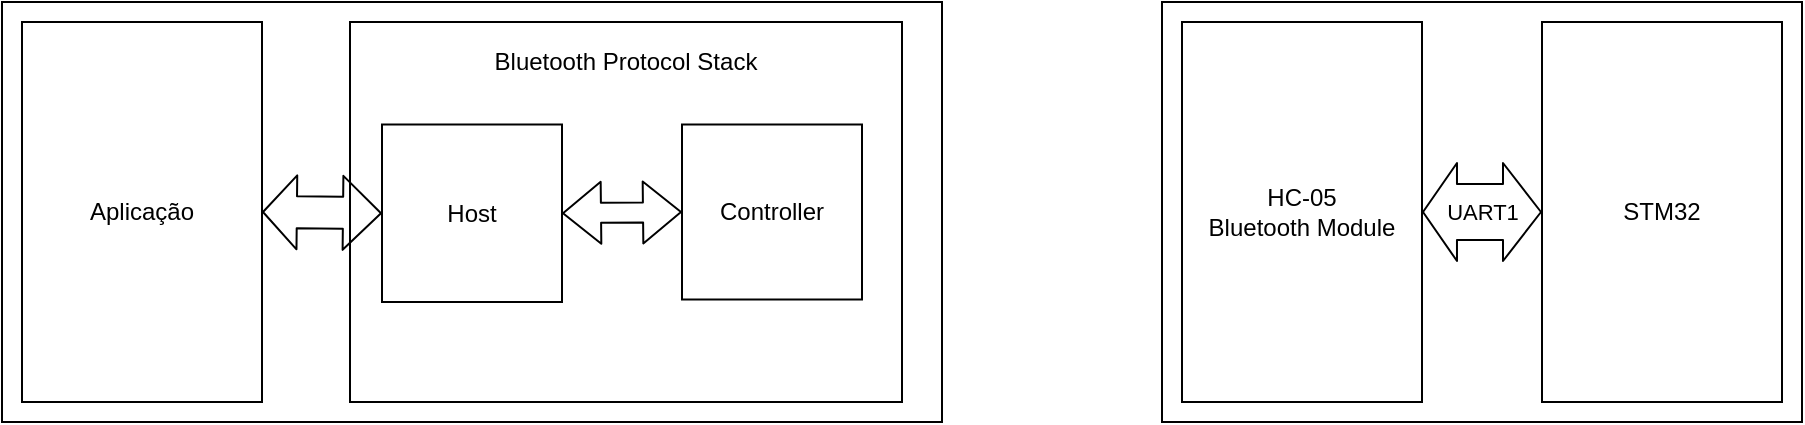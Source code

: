 <mxfile version="14.7.10" type="device"><diagram id="odqArDJzHA-HDrdI0fXy" name="Page-1"><mxGraphModel dx="1021" dy="567" grid="1" gridSize="10" guides="1" tooltips="1" connect="1" arrows="1" fold="1" page="1" pageScale="1" pageWidth="827" pageHeight="1169" math="0" shadow="0"><root><mxCell id="0"/><mxCell id="1" parent="0"/><mxCell id="fm0Wz1q21i63Ycvfb6eP-1" value="" style="rounded=0;whiteSpace=wrap;html=1;labelPosition=left;verticalLabelPosition=top;align=right;verticalAlign=bottom;spacingTop=0;spacingRight=0;spacingLeft=0;" vertex="1" parent="1"><mxGeometry y="150" width="470" height="210" as="geometry"/></mxCell><mxCell id="fm0Wz1q21i63Ycvfb6eP-2" value="Aplicação" style="rounded=0;whiteSpace=wrap;html=1;" vertex="1" parent="1"><mxGeometry x="10" y="160" width="120" height="190" as="geometry"/></mxCell><mxCell id="fm0Wz1q21i63Ycvfb6eP-4" value="" style="rounded=0;whiteSpace=wrap;html=1;" vertex="1" parent="1"><mxGeometry x="580" y="150" width="320" height="210" as="geometry"/></mxCell><mxCell id="fm0Wz1q21i63Ycvfb6eP-5" value="HC-05&lt;br&gt;Bluetooth Module" style="rounded=0;whiteSpace=wrap;html=1;" vertex="1" parent="1"><mxGeometry x="590" y="160" width="120" height="190" as="geometry"/></mxCell><mxCell id="fm0Wz1q21i63Ycvfb6eP-6" value="STM32" style="rounded=0;whiteSpace=wrap;html=1;" vertex="1" parent="1"><mxGeometry x="770" y="160" width="120" height="190" as="geometry"/></mxCell><mxCell id="fm0Wz1q21i63Ycvfb6eP-9" value="" style="rounded=0;whiteSpace=wrap;html=1;" vertex="1" parent="1"><mxGeometry x="174" y="160" width="276" height="190" as="geometry"/></mxCell><mxCell id="fm0Wz1q21i63Ycvfb6eP-10" value="Bluetooth Protocol Stack" style="text;html=1;strokeColor=none;fillColor=none;align=center;verticalAlign=middle;whiteSpace=wrap;rounded=0;" vertex="1" parent="1"><mxGeometry x="239" y="170" width="146" height="20" as="geometry"/></mxCell><mxCell id="fm0Wz1q21i63Ycvfb6eP-11" value="Host" style="rounded=0;whiteSpace=wrap;html=1;" vertex="1" parent="1"><mxGeometry x="190" y="211.25" width="90" height="88.75" as="geometry"/></mxCell><mxCell id="fm0Wz1q21i63Ycvfb6eP-12" value="Controller" style="rounded=0;whiteSpace=wrap;html=1;" vertex="1" parent="1"><mxGeometry x="340" y="211.25" width="90" height="87.5" as="geometry"/></mxCell><mxCell id="fm0Wz1q21i63Ycvfb6eP-13" value="UART1" style="shape=flexArrow;endArrow=classic;startArrow=classic;html=1;exitX=1;exitY=0.5;exitDx=0;exitDy=0;entryX=0;entryY=0.5;entryDx=0;entryDy=0;width=28;startSize=5.33;" edge="1" parent="1" source="fm0Wz1q21i63Ycvfb6eP-5" target="fm0Wz1q21i63Ycvfb6eP-6"><mxGeometry width="100" height="100" relative="1" as="geometry"><mxPoint x="390" y="280" as="sourcePoint"/><mxPoint x="490" y="180" as="targetPoint"/></mxGeometry></mxCell><mxCell id="fm0Wz1q21i63Ycvfb6eP-14" value="" style="shape=flexArrow;endArrow=classic;startArrow=classic;html=1;entryX=0;entryY=0.5;entryDx=0;entryDy=0;exitX=1;exitY=0.5;exitDx=0;exitDy=0;width=16;startSize=5.31;" edge="1" parent="1" source="fm0Wz1q21i63Ycvfb6eP-2" target="fm0Wz1q21i63Ycvfb6eP-11"><mxGeometry width="100" height="100" relative="1" as="geometry"><mxPoint x="220" y="280" as="sourcePoint"/><mxPoint x="320" y="180" as="targetPoint"/></mxGeometry></mxCell><mxCell id="fm0Wz1q21i63Ycvfb6eP-16" value="" style="shape=flexArrow;endArrow=classic;startArrow=classic;html=1;exitX=1;exitY=0.5;exitDx=0;exitDy=0;entryX=0;entryY=0.5;entryDx=0;entryDy=0;" edge="1" parent="1" source="fm0Wz1q21i63Ycvfb6eP-11" target="fm0Wz1q21i63Ycvfb6eP-12"><mxGeometry width="100" height="100" relative="1" as="geometry"><mxPoint x="380" y="280" as="sourcePoint"/><mxPoint x="480" y="180" as="targetPoint"/></mxGeometry></mxCell></root></mxGraphModel></diagram></mxfile>